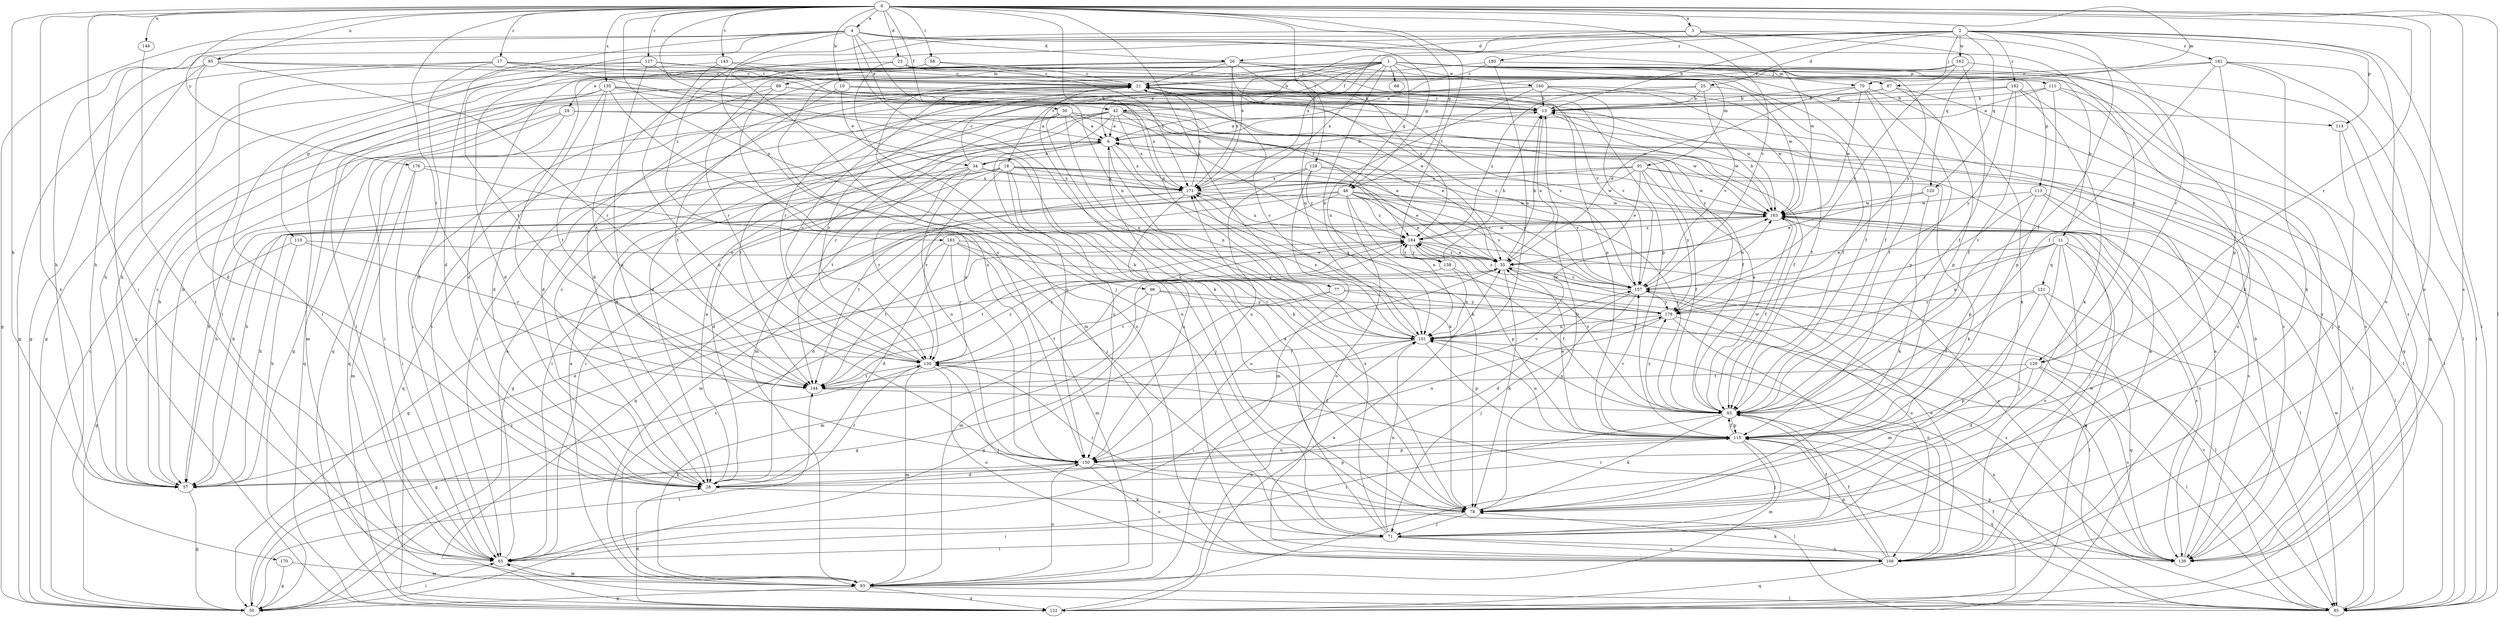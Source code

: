 strict digraph  {
0;
1;
2;
3;
4;
6;
10;
11;
13;
17;
18;
21;
23;
25;
26;
28;
29;
30;
34;
35;
42;
43;
46;
50;
57;
58;
65;
68;
70;
71;
77;
78;
85;
87;
88;
91;
93;
95;
96;
101;
108;
110;
111;
113;
114;
115;
120;
121;
122;
127;
128;
129;
130;
135;
136;
138;
143;
144;
148;
150;
157;
160;
162;
163;
170;
171;
176;
178;
180;
181;
182;
183;
184;
0 -> 3  [label=a];
0 -> 4  [label=a];
0 -> 10  [label=b];
0 -> 17  [label=c];
0 -> 23  [label=d];
0 -> 42  [label=f];
0 -> 46  [label=g];
0 -> 57  [label=h];
0 -> 58  [label=i];
0 -> 65  [label=i];
0 -> 77  [label=k];
0 -> 78  [label=k];
0 -> 85  [label=l];
0 -> 87  [label=m];
0 -> 95  [label=n];
0 -> 96  [label=n];
0 -> 101  [label=n];
0 -> 108  [label=o];
0 -> 127  [label=r];
0 -> 128  [label=r];
0 -> 129  [label=r];
0 -> 135  [label=s];
0 -> 136  [label=s];
0 -> 138  [label=t];
0 -> 143  [label=t];
0 -> 144  [label=t];
0 -> 148  [label=u];
0 -> 157  [label=v];
0 -> 170  [label=x];
0 -> 176  [label=y];
1 -> 6  [label=a];
1 -> 11  [label=b];
1 -> 18  [label=c];
1 -> 21  [label=c];
1 -> 29  [label=e];
1 -> 42  [label=f];
1 -> 43  [label=f];
1 -> 46  [label=g];
1 -> 68  [label=j];
1 -> 70  [label=j];
1 -> 87  [label=m];
1 -> 88  [label=m];
1 -> 91  [label=m];
1 -> 93  [label=m];
1 -> 101  [label=n];
1 -> 110  [label=p];
1 -> 111  [label=p];
1 -> 113  [label=p];
1 -> 136  [label=s];
1 -> 150  [label=u];
1 -> 160  [label=w];
1 -> 171  [label=x];
2 -> 13  [label=b];
2 -> 25  [label=d];
2 -> 43  [label=f];
2 -> 70  [label=j];
2 -> 85  [label=l];
2 -> 108  [label=o];
2 -> 114  [label=p];
2 -> 120  [label=q];
2 -> 150  [label=u];
2 -> 162  [label=w];
2 -> 171  [label=x];
2 -> 180  [label=z];
2 -> 181  [label=z];
2 -> 182  [label=z];
2 -> 183  [label=z];
3 -> 26  [label=d];
3 -> 57  [label=h];
3 -> 120  [label=q];
3 -> 129  [label=r];
3 -> 163  [label=w];
3 -> 171  [label=x];
4 -> 26  [label=d];
4 -> 28  [label=d];
4 -> 30  [label=e];
4 -> 46  [label=g];
4 -> 50  [label=g];
4 -> 57  [label=h];
4 -> 71  [label=j];
4 -> 78  [label=k];
4 -> 101  [label=n];
4 -> 129  [label=r];
4 -> 144  [label=t];
4 -> 178  [label=y];
6 -> 34  [label=e];
6 -> 78  [label=k];
6 -> 101  [label=n];
6 -> 144  [label=t];
6 -> 171  [label=x];
10 -> 13  [label=b];
10 -> 34  [label=e];
10 -> 144  [label=t];
10 -> 178  [label=y];
11 -> 35  [label=e];
11 -> 71  [label=j];
11 -> 101  [label=n];
11 -> 108  [label=o];
11 -> 121  [label=q];
11 -> 122  [label=q];
11 -> 136  [label=s];
11 -> 178  [label=y];
13 -> 6  [label=a];
13 -> 21  [label=c];
13 -> 35  [label=e];
13 -> 163  [label=w];
17 -> 21  [label=c];
17 -> 28  [label=d];
17 -> 50  [label=g];
17 -> 65  [label=i];
17 -> 78  [label=k];
17 -> 163  [label=w];
18 -> 35  [label=e];
18 -> 57  [label=h];
18 -> 65  [label=i];
18 -> 71  [label=j];
18 -> 122  [label=q];
18 -> 130  [label=r];
18 -> 150  [label=u];
18 -> 157  [label=v];
18 -> 163  [label=w];
18 -> 171  [label=x];
21 -> 13  [label=b];
21 -> 28  [label=d];
21 -> 114  [label=p];
21 -> 157  [label=v];
21 -> 163  [label=w];
23 -> 21  [label=c];
23 -> 28  [label=d];
23 -> 108  [label=o];
23 -> 115  [label=p];
25 -> 13  [label=b];
25 -> 43  [label=f];
25 -> 130  [label=r];
25 -> 157  [label=v];
25 -> 184  [label=z];
26 -> 21  [label=c];
26 -> 43  [label=f];
26 -> 57  [label=h];
26 -> 101  [label=n];
26 -> 115  [label=p];
26 -> 130  [label=r];
26 -> 136  [label=s];
26 -> 144  [label=t];
26 -> 171  [label=x];
26 -> 184  [label=z];
28 -> 6  [label=a];
28 -> 21  [label=c];
28 -> 78  [label=k];
28 -> 130  [label=r];
29 -> 6  [label=a];
29 -> 57  [label=h];
29 -> 65  [label=i];
29 -> 85  [label=l];
29 -> 122  [label=q];
30 -> 6  [label=a];
30 -> 35  [label=e];
30 -> 43  [label=f];
30 -> 78  [label=k];
30 -> 101  [label=n];
30 -> 130  [label=r];
30 -> 144  [label=t];
34 -> 13  [label=b];
34 -> 21  [label=c];
34 -> 28  [label=d];
34 -> 65  [label=i];
34 -> 130  [label=r];
34 -> 150  [label=u];
34 -> 157  [label=v];
34 -> 171  [label=x];
35 -> 13  [label=b];
35 -> 78  [label=k];
35 -> 93  [label=m];
35 -> 108  [label=o];
35 -> 150  [label=u];
35 -> 157  [label=v];
35 -> 184  [label=z];
42 -> 6  [label=a];
42 -> 28  [label=d];
42 -> 35  [label=e];
42 -> 43  [label=f];
42 -> 65  [label=i];
42 -> 78  [label=k];
42 -> 93  [label=m];
42 -> 122  [label=q];
42 -> 150  [label=u];
42 -> 163  [label=w];
42 -> 171  [label=x];
43 -> 6  [label=a];
43 -> 65  [label=i];
43 -> 78  [label=k];
43 -> 101  [label=n];
43 -> 115  [label=p];
43 -> 163  [label=w];
43 -> 178  [label=y];
43 -> 184  [label=z];
46 -> 35  [label=e];
46 -> 43  [label=f];
46 -> 57  [label=h];
46 -> 93  [label=m];
46 -> 101  [label=n];
46 -> 108  [label=o];
46 -> 122  [label=q];
46 -> 157  [label=v];
46 -> 163  [label=w];
46 -> 184  [label=z];
50 -> 21  [label=c];
50 -> 65  [label=i];
50 -> 144  [label=t];
50 -> 184  [label=z];
57 -> 21  [label=c];
57 -> 35  [label=e];
57 -> 50  [label=g];
57 -> 115  [label=p];
58 -> 21  [label=c];
58 -> 28  [label=d];
58 -> 144  [label=t];
58 -> 171  [label=x];
65 -> 6  [label=a];
65 -> 93  [label=m];
70 -> 13  [label=b];
70 -> 35  [label=e];
70 -> 43  [label=f];
70 -> 78  [label=k];
70 -> 115  [label=p];
70 -> 163  [label=w];
71 -> 6  [label=a];
71 -> 43  [label=f];
71 -> 65  [label=i];
71 -> 101  [label=n];
71 -> 108  [label=o];
71 -> 136  [label=s];
71 -> 171  [label=x];
77 -> 50  [label=g];
77 -> 85  [label=l];
77 -> 130  [label=r];
77 -> 178  [label=y];
78 -> 13  [label=b];
78 -> 21  [label=c];
78 -> 65  [label=i];
78 -> 71  [label=j];
78 -> 130  [label=r];
85 -> 43  [label=f];
85 -> 65  [label=i];
85 -> 101  [label=n];
85 -> 157  [label=v];
85 -> 163  [label=w];
87 -> 13  [label=b];
87 -> 28  [label=d];
87 -> 115  [label=p];
87 -> 122  [label=q];
88 -> 13  [label=b];
88 -> 50  [label=g];
88 -> 65  [label=i];
88 -> 136  [label=s];
88 -> 150  [label=u];
91 -> 35  [label=e];
91 -> 43  [label=f];
91 -> 50  [label=g];
91 -> 57  [label=h];
91 -> 78  [label=k];
91 -> 85  [label=l];
91 -> 171  [label=x];
91 -> 178  [label=y];
93 -> 6  [label=a];
93 -> 50  [label=g];
93 -> 85  [label=l];
93 -> 122  [label=q];
93 -> 150  [label=u];
93 -> 184  [label=z];
95 -> 13  [label=b];
95 -> 21  [label=c];
95 -> 28  [label=d];
95 -> 50  [label=g];
95 -> 122  [label=q];
95 -> 130  [label=r];
96 -> 50  [label=g];
96 -> 136  [label=s];
96 -> 144  [label=t];
96 -> 178  [label=y];
101 -> 21  [label=c];
101 -> 65  [label=i];
101 -> 115  [label=p];
101 -> 130  [label=r];
101 -> 163  [label=w];
101 -> 171  [label=x];
101 -> 178  [label=y];
108 -> 6  [label=a];
108 -> 35  [label=e];
108 -> 43  [label=f];
108 -> 78  [label=k];
108 -> 115  [label=p];
108 -> 122  [label=q];
108 -> 163  [label=w];
110 -> 35  [label=e];
110 -> 50  [label=g];
110 -> 57  [label=h];
110 -> 130  [label=r];
111 -> 6  [label=a];
111 -> 13  [label=b];
111 -> 108  [label=o];
111 -> 115  [label=p];
111 -> 136  [label=s];
113 -> 85  [label=l];
113 -> 115  [label=p];
113 -> 136  [label=s];
113 -> 157  [label=v];
113 -> 163  [label=w];
114 -> 71  [label=j];
114 -> 85  [label=l];
115 -> 35  [label=e];
115 -> 43  [label=f];
115 -> 71  [label=j];
115 -> 93  [label=m];
115 -> 101  [label=n];
115 -> 122  [label=q];
115 -> 150  [label=u];
115 -> 157  [label=v];
120 -> 35  [label=e];
120 -> 78  [label=k];
120 -> 163  [label=w];
121 -> 43  [label=f];
121 -> 85  [label=l];
121 -> 93  [label=m];
121 -> 122  [label=q];
121 -> 178  [label=y];
122 -> 28  [label=d];
122 -> 35  [label=e];
122 -> 101  [label=n];
127 -> 21  [label=c];
127 -> 50  [label=g];
127 -> 57  [label=h];
127 -> 150  [label=u];
127 -> 157  [label=v];
127 -> 184  [label=z];
128 -> 93  [label=m];
128 -> 150  [label=u];
128 -> 157  [label=v];
128 -> 163  [label=w];
128 -> 171  [label=x];
128 -> 184  [label=z];
129 -> 28  [label=d];
129 -> 85  [label=l];
129 -> 115  [label=p];
129 -> 136  [label=s];
129 -> 144  [label=t];
130 -> 21  [label=c];
130 -> 50  [label=g];
130 -> 71  [label=j];
130 -> 93  [label=m];
130 -> 108  [label=o];
130 -> 144  [label=t];
130 -> 184  [label=z];
135 -> 13  [label=b];
135 -> 28  [label=d];
135 -> 65  [label=i];
135 -> 93  [label=m];
135 -> 108  [label=o];
135 -> 144  [label=t];
135 -> 163  [label=w];
135 -> 171  [label=x];
136 -> 6  [label=a];
136 -> 13  [label=b];
136 -> 115  [label=p];
136 -> 130  [label=r];
138 -> 13  [label=b];
138 -> 43  [label=f];
138 -> 93  [label=m];
138 -> 101  [label=n];
138 -> 184  [label=z];
143 -> 21  [label=c];
143 -> 35  [label=e];
143 -> 65  [label=i];
143 -> 150  [label=u];
144 -> 43  [label=f];
144 -> 157  [label=v];
144 -> 184  [label=z];
148 -> 65  [label=i];
150 -> 28  [label=d];
150 -> 57  [label=h];
150 -> 85  [label=l];
150 -> 108  [label=o];
150 -> 115  [label=p];
157 -> 21  [label=c];
157 -> 28  [label=d];
157 -> 71  [label=j];
157 -> 85  [label=l];
157 -> 163  [label=w];
157 -> 178  [label=y];
157 -> 184  [label=z];
160 -> 13  [label=b];
160 -> 43  [label=f];
160 -> 65  [label=i];
160 -> 101  [label=n];
160 -> 122  [label=q];
160 -> 157  [label=v];
160 -> 163  [label=w];
162 -> 21  [label=c];
162 -> 43  [label=f];
162 -> 78  [label=k];
162 -> 130  [label=r];
162 -> 157  [label=v];
163 -> 13  [label=b];
163 -> 28  [label=d];
163 -> 43  [label=f];
163 -> 50  [label=g];
163 -> 57  [label=h];
163 -> 71  [label=j];
163 -> 85  [label=l];
163 -> 136  [label=s];
163 -> 184  [label=z];
170 -> 50  [label=g];
170 -> 93  [label=m];
171 -> 21  [label=c];
171 -> 57  [label=h];
171 -> 144  [label=t];
171 -> 150  [label=u];
171 -> 163  [label=w];
176 -> 65  [label=i];
176 -> 71  [label=j];
176 -> 93  [label=m];
176 -> 171  [label=x];
178 -> 101  [label=n];
178 -> 108  [label=o];
178 -> 136  [label=s];
178 -> 150  [label=u];
178 -> 171  [label=x];
180 -> 21  [label=c];
180 -> 28  [label=d];
180 -> 85  [label=l];
180 -> 101  [label=n];
181 -> 6  [label=a];
181 -> 21  [label=c];
181 -> 43  [label=f];
181 -> 78  [label=k];
181 -> 85  [label=l];
181 -> 115  [label=p];
181 -> 122  [label=q];
182 -> 13  [label=b];
182 -> 43  [label=f];
182 -> 57  [label=h];
182 -> 78  [label=k];
182 -> 136  [label=s];
182 -> 178  [label=y];
183 -> 28  [label=d];
183 -> 35  [label=e];
183 -> 93  [label=m];
183 -> 130  [label=r];
183 -> 144  [label=t];
183 -> 178  [label=y];
184 -> 35  [label=e];
184 -> 115  [label=p];
184 -> 136  [label=s];
184 -> 144  [label=t];
184 -> 163  [label=w];
184 -> 171  [label=x];
184 -> 138  [label=y];
}
